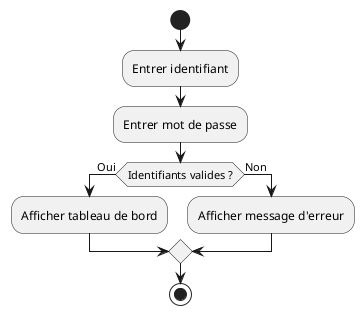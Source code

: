 @startuml
start

:Entrer identifiant;
:Entrer mot de passe;

if (Identifiants valides ?) then (Oui)
  :Afficher tableau de bord;
else (Non)
  :Afficher message d'erreur;
endif

stop
@enduml
